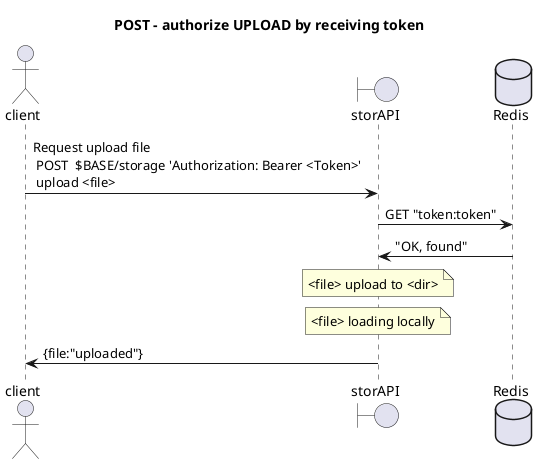 @startuml

title "POST - authorize UPLOAD by receiving token"

actor client
boundary "storAPI"
database Redis

client -> storAPI : Request upload file \n POST  $BASE/storage 'Authorization: Bearer <Token>'\n upload <file>
storAPI -> Redis : GET "token:token"
Redis -> storAPI : "OK, found"
note over storAPI: <file> upload to <dir>

note over storAPI: <file> loading locally

storAPI-> client : {file:"uploaded"}

@enduml
